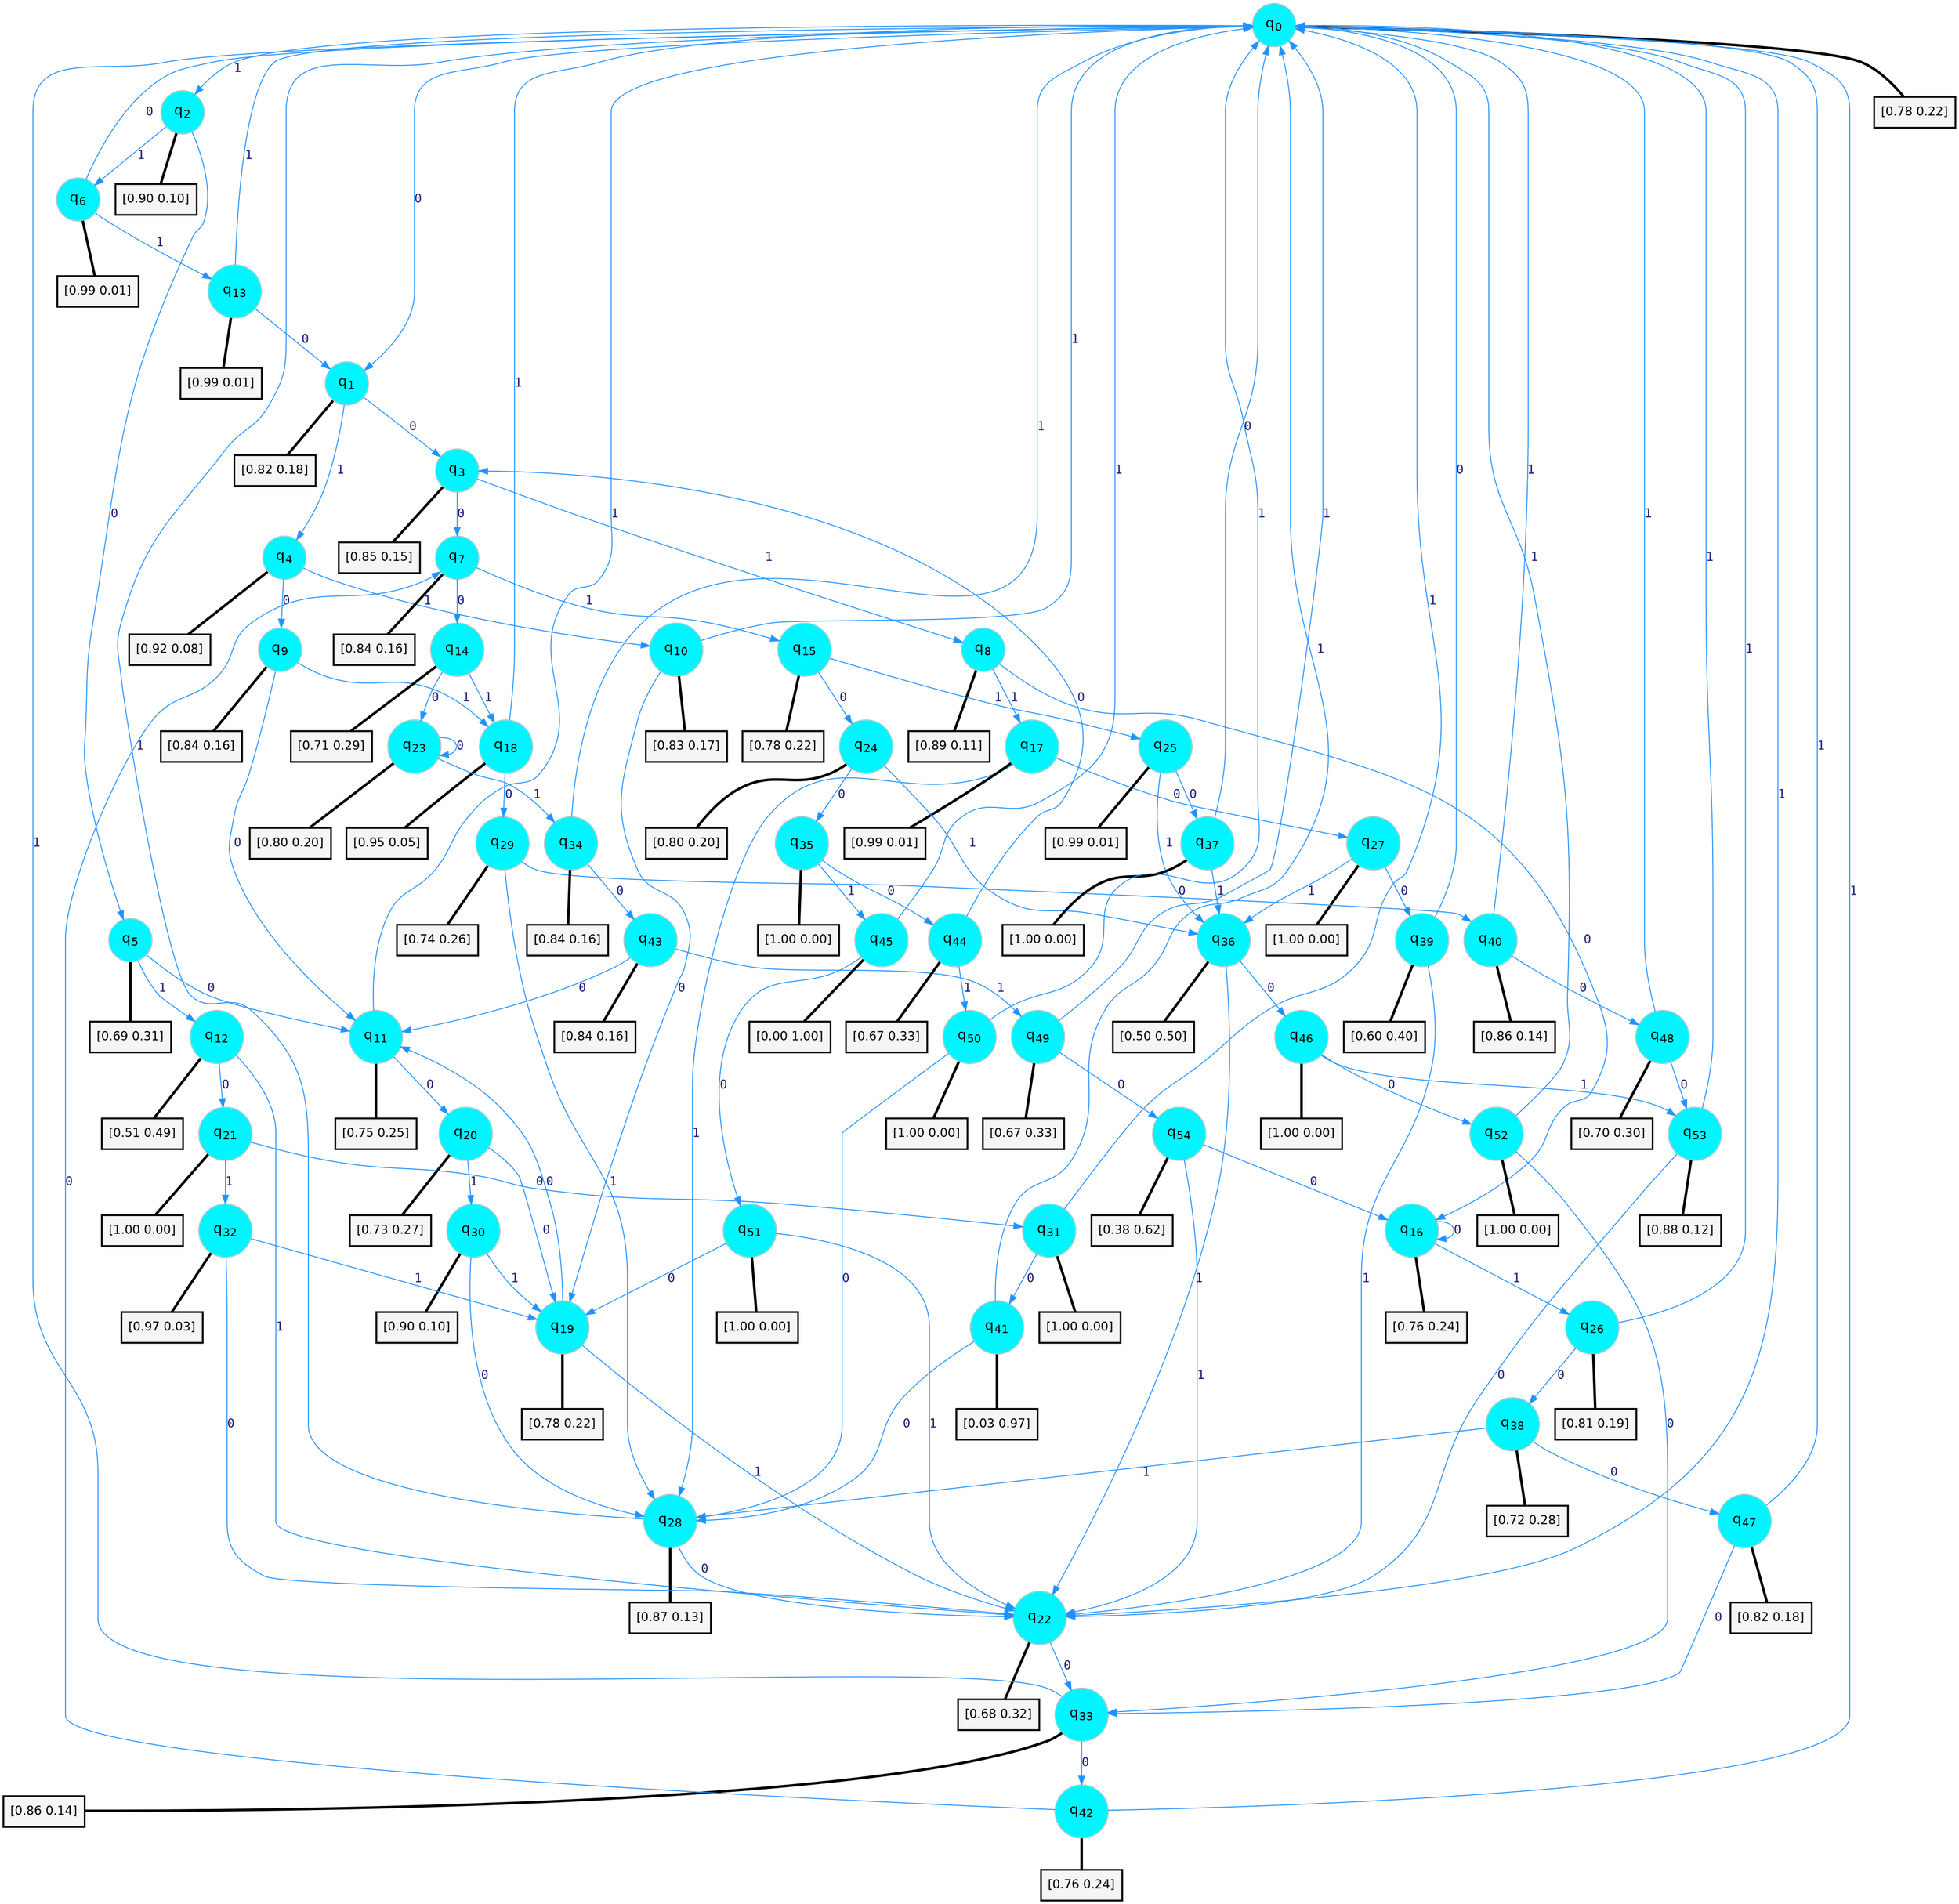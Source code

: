 digraph G {
graph [
bgcolor=transparent, dpi=300, rankdir=TD, size="40,25"];
node [
color=gray, fillcolor=turquoise1, fontcolor=black, fontname=Helvetica, fontsize=16, fontweight=bold, shape=circle, style=filled];
edge [
arrowsize=1, color=dodgerblue1, fontcolor=midnightblue, fontname=courier, fontweight=bold, penwidth=1, style=solid, weight=20];
0[label=<q<SUB>0</SUB>>];
1[label=<q<SUB>1</SUB>>];
2[label=<q<SUB>2</SUB>>];
3[label=<q<SUB>3</SUB>>];
4[label=<q<SUB>4</SUB>>];
5[label=<q<SUB>5</SUB>>];
6[label=<q<SUB>6</SUB>>];
7[label=<q<SUB>7</SUB>>];
8[label=<q<SUB>8</SUB>>];
9[label=<q<SUB>9</SUB>>];
10[label=<q<SUB>10</SUB>>];
11[label=<q<SUB>11</SUB>>];
12[label=<q<SUB>12</SUB>>];
13[label=<q<SUB>13</SUB>>];
14[label=<q<SUB>14</SUB>>];
15[label=<q<SUB>15</SUB>>];
16[label=<q<SUB>16</SUB>>];
17[label=<q<SUB>17</SUB>>];
18[label=<q<SUB>18</SUB>>];
19[label=<q<SUB>19</SUB>>];
20[label=<q<SUB>20</SUB>>];
21[label=<q<SUB>21</SUB>>];
22[label=<q<SUB>22</SUB>>];
23[label=<q<SUB>23</SUB>>];
24[label=<q<SUB>24</SUB>>];
25[label=<q<SUB>25</SUB>>];
26[label=<q<SUB>26</SUB>>];
27[label=<q<SUB>27</SUB>>];
28[label=<q<SUB>28</SUB>>];
29[label=<q<SUB>29</SUB>>];
30[label=<q<SUB>30</SUB>>];
31[label=<q<SUB>31</SUB>>];
32[label=<q<SUB>32</SUB>>];
33[label=<q<SUB>33</SUB>>];
34[label=<q<SUB>34</SUB>>];
35[label=<q<SUB>35</SUB>>];
36[label=<q<SUB>36</SUB>>];
37[label=<q<SUB>37</SUB>>];
38[label=<q<SUB>38</SUB>>];
39[label=<q<SUB>39</SUB>>];
40[label=<q<SUB>40</SUB>>];
41[label=<q<SUB>41</SUB>>];
42[label=<q<SUB>42</SUB>>];
43[label=<q<SUB>43</SUB>>];
44[label=<q<SUB>44</SUB>>];
45[label=<q<SUB>45</SUB>>];
46[label=<q<SUB>46</SUB>>];
47[label=<q<SUB>47</SUB>>];
48[label=<q<SUB>48</SUB>>];
49[label=<q<SUB>49</SUB>>];
50[label=<q<SUB>50</SUB>>];
51[label=<q<SUB>51</SUB>>];
52[label=<q<SUB>52</SUB>>];
53[label=<q<SUB>53</SUB>>];
54[label=<q<SUB>54</SUB>>];
55[label="[0.78 0.22]", shape=box,fontcolor=black, fontname=Helvetica, fontsize=14, penwidth=2, fillcolor=whitesmoke,color=black];
56[label="[0.82 0.18]", shape=box,fontcolor=black, fontname=Helvetica, fontsize=14, penwidth=2, fillcolor=whitesmoke,color=black];
57[label="[0.90 0.10]", shape=box,fontcolor=black, fontname=Helvetica, fontsize=14, penwidth=2, fillcolor=whitesmoke,color=black];
58[label="[0.85 0.15]", shape=box,fontcolor=black, fontname=Helvetica, fontsize=14, penwidth=2, fillcolor=whitesmoke,color=black];
59[label="[0.92 0.08]", shape=box,fontcolor=black, fontname=Helvetica, fontsize=14, penwidth=2, fillcolor=whitesmoke,color=black];
60[label="[0.69 0.31]", shape=box,fontcolor=black, fontname=Helvetica, fontsize=14, penwidth=2, fillcolor=whitesmoke,color=black];
61[label="[0.99 0.01]", shape=box,fontcolor=black, fontname=Helvetica, fontsize=14, penwidth=2, fillcolor=whitesmoke,color=black];
62[label="[0.84 0.16]", shape=box,fontcolor=black, fontname=Helvetica, fontsize=14, penwidth=2, fillcolor=whitesmoke,color=black];
63[label="[0.89 0.11]", shape=box,fontcolor=black, fontname=Helvetica, fontsize=14, penwidth=2, fillcolor=whitesmoke,color=black];
64[label="[0.84 0.16]", shape=box,fontcolor=black, fontname=Helvetica, fontsize=14, penwidth=2, fillcolor=whitesmoke,color=black];
65[label="[0.83 0.17]", shape=box,fontcolor=black, fontname=Helvetica, fontsize=14, penwidth=2, fillcolor=whitesmoke,color=black];
66[label="[0.75 0.25]", shape=box,fontcolor=black, fontname=Helvetica, fontsize=14, penwidth=2, fillcolor=whitesmoke,color=black];
67[label="[0.51 0.49]", shape=box,fontcolor=black, fontname=Helvetica, fontsize=14, penwidth=2, fillcolor=whitesmoke,color=black];
68[label="[0.99 0.01]", shape=box,fontcolor=black, fontname=Helvetica, fontsize=14, penwidth=2, fillcolor=whitesmoke,color=black];
69[label="[0.71 0.29]", shape=box,fontcolor=black, fontname=Helvetica, fontsize=14, penwidth=2, fillcolor=whitesmoke,color=black];
70[label="[0.78 0.22]", shape=box,fontcolor=black, fontname=Helvetica, fontsize=14, penwidth=2, fillcolor=whitesmoke,color=black];
71[label="[0.76 0.24]", shape=box,fontcolor=black, fontname=Helvetica, fontsize=14, penwidth=2, fillcolor=whitesmoke,color=black];
72[label="[0.99 0.01]", shape=box,fontcolor=black, fontname=Helvetica, fontsize=14, penwidth=2, fillcolor=whitesmoke,color=black];
73[label="[0.95 0.05]", shape=box,fontcolor=black, fontname=Helvetica, fontsize=14, penwidth=2, fillcolor=whitesmoke,color=black];
74[label="[0.78 0.22]", shape=box,fontcolor=black, fontname=Helvetica, fontsize=14, penwidth=2, fillcolor=whitesmoke,color=black];
75[label="[0.73 0.27]", shape=box,fontcolor=black, fontname=Helvetica, fontsize=14, penwidth=2, fillcolor=whitesmoke,color=black];
76[label="[1.00 0.00]", shape=box,fontcolor=black, fontname=Helvetica, fontsize=14, penwidth=2, fillcolor=whitesmoke,color=black];
77[label="[0.68 0.32]", shape=box,fontcolor=black, fontname=Helvetica, fontsize=14, penwidth=2, fillcolor=whitesmoke,color=black];
78[label="[0.80 0.20]", shape=box,fontcolor=black, fontname=Helvetica, fontsize=14, penwidth=2, fillcolor=whitesmoke,color=black];
79[label="[0.80 0.20]", shape=box,fontcolor=black, fontname=Helvetica, fontsize=14, penwidth=2, fillcolor=whitesmoke,color=black];
80[label="[0.99 0.01]", shape=box,fontcolor=black, fontname=Helvetica, fontsize=14, penwidth=2, fillcolor=whitesmoke,color=black];
81[label="[0.81 0.19]", shape=box,fontcolor=black, fontname=Helvetica, fontsize=14, penwidth=2, fillcolor=whitesmoke,color=black];
82[label="[1.00 0.00]", shape=box,fontcolor=black, fontname=Helvetica, fontsize=14, penwidth=2, fillcolor=whitesmoke,color=black];
83[label="[0.87 0.13]", shape=box,fontcolor=black, fontname=Helvetica, fontsize=14, penwidth=2, fillcolor=whitesmoke,color=black];
84[label="[0.74 0.26]", shape=box,fontcolor=black, fontname=Helvetica, fontsize=14, penwidth=2, fillcolor=whitesmoke,color=black];
85[label="[0.90 0.10]", shape=box,fontcolor=black, fontname=Helvetica, fontsize=14, penwidth=2, fillcolor=whitesmoke,color=black];
86[label="[1.00 0.00]", shape=box,fontcolor=black, fontname=Helvetica, fontsize=14, penwidth=2, fillcolor=whitesmoke,color=black];
87[label="[0.97 0.03]", shape=box,fontcolor=black, fontname=Helvetica, fontsize=14, penwidth=2, fillcolor=whitesmoke,color=black];
88[label="[0.86 0.14]", shape=box,fontcolor=black, fontname=Helvetica, fontsize=14, penwidth=2, fillcolor=whitesmoke,color=black];
89[label="[0.84 0.16]", shape=box,fontcolor=black, fontname=Helvetica, fontsize=14, penwidth=2, fillcolor=whitesmoke,color=black];
90[label="[1.00 0.00]", shape=box,fontcolor=black, fontname=Helvetica, fontsize=14, penwidth=2, fillcolor=whitesmoke,color=black];
91[label="[0.50 0.50]", shape=box,fontcolor=black, fontname=Helvetica, fontsize=14, penwidth=2, fillcolor=whitesmoke,color=black];
92[label="[1.00 0.00]", shape=box,fontcolor=black, fontname=Helvetica, fontsize=14, penwidth=2, fillcolor=whitesmoke,color=black];
93[label="[0.72 0.28]", shape=box,fontcolor=black, fontname=Helvetica, fontsize=14, penwidth=2, fillcolor=whitesmoke,color=black];
94[label="[0.60 0.40]", shape=box,fontcolor=black, fontname=Helvetica, fontsize=14, penwidth=2, fillcolor=whitesmoke,color=black];
95[label="[0.86 0.14]", shape=box,fontcolor=black, fontname=Helvetica, fontsize=14, penwidth=2, fillcolor=whitesmoke,color=black];
96[label="[0.03 0.97]", shape=box,fontcolor=black, fontname=Helvetica, fontsize=14, penwidth=2, fillcolor=whitesmoke,color=black];
97[label="[0.76 0.24]", shape=box,fontcolor=black, fontname=Helvetica, fontsize=14, penwidth=2, fillcolor=whitesmoke,color=black];
98[label="[0.84 0.16]", shape=box,fontcolor=black, fontname=Helvetica, fontsize=14, penwidth=2, fillcolor=whitesmoke,color=black];
99[label="[0.67 0.33]", shape=box,fontcolor=black, fontname=Helvetica, fontsize=14, penwidth=2, fillcolor=whitesmoke,color=black];
100[label="[0.00 1.00]", shape=box,fontcolor=black, fontname=Helvetica, fontsize=14, penwidth=2, fillcolor=whitesmoke,color=black];
101[label="[1.00 0.00]", shape=box,fontcolor=black, fontname=Helvetica, fontsize=14, penwidth=2, fillcolor=whitesmoke,color=black];
102[label="[0.82 0.18]", shape=box,fontcolor=black, fontname=Helvetica, fontsize=14, penwidth=2, fillcolor=whitesmoke,color=black];
103[label="[0.70 0.30]", shape=box,fontcolor=black, fontname=Helvetica, fontsize=14, penwidth=2, fillcolor=whitesmoke,color=black];
104[label="[0.67 0.33]", shape=box,fontcolor=black, fontname=Helvetica, fontsize=14, penwidth=2, fillcolor=whitesmoke,color=black];
105[label="[1.00 0.00]", shape=box,fontcolor=black, fontname=Helvetica, fontsize=14, penwidth=2, fillcolor=whitesmoke,color=black];
106[label="[1.00 0.00]", shape=box,fontcolor=black, fontname=Helvetica, fontsize=14, penwidth=2, fillcolor=whitesmoke,color=black];
107[label="[1.00 0.00]", shape=box,fontcolor=black, fontname=Helvetica, fontsize=14, penwidth=2, fillcolor=whitesmoke,color=black];
108[label="[0.88 0.12]", shape=box,fontcolor=black, fontname=Helvetica, fontsize=14, penwidth=2, fillcolor=whitesmoke,color=black];
109[label="[0.38 0.62]", shape=box,fontcolor=black, fontname=Helvetica, fontsize=14, penwidth=2, fillcolor=whitesmoke,color=black];
0->1 [label=0];
0->2 [label=1];
0->55 [arrowhead=none, penwidth=3,color=black];
1->3 [label=0];
1->4 [label=1];
1->56 [arrowhead=none, penwidth=3,color=black];
2->5 [label=0];
2->6 [label=1];
2->57 [arrowhead=none, penwidth=3,color=black];
3->7 [label=0];
3->8 [label=1];
3->58 [arrowhead=none, penwidth=3,color=black];
4->9 [label=0];
4->10 [label=1];
4->59 [arrowhead=none, penwidth=3,color=black];
5->11 [label=0];
5->12 [label=1];
5->60 [arrowhead=none, penwidth=3,color=black];
6->0 [label=0];
6->13 [label=1];
6->61 [arrowhead=none, penwidth=3,color=black];
7->14 [label=0];
7->15 [label=1];
7->62 [arrowhead=none, penwidth=3,color=black];
8->16 [label=0];
8->17 [label=1];
8->63 [arrowhead=none, penwidth=3,color=black];
9->11 [label=0];
9->18 [label=1];
9->64 [arrowhead=none, penwidth=3,color=black];
10->19 [label=0];
10->0 [label=1];
10->65 [arrowhead=none, penwidth=3,color=black];
11->20 [label=0];
11->0 [label=1];
11->66 [arrowhead=none, penwidth=3,color=black];
12->21 [label=0];
12->22 [label=1];
12->67 [arrowhead=none, penwidth=3,color=black];
13->1 [label=0];
13->0 [label=1];
13->68 [arrowhead=none, penwidth=3,color=black];
14->23 [label=0];
14->18 [label=1];
14->69 [arrowhead=none, penwidth=3,color=black];
15->24 [label=0];
15->25 [label=1];
15->70 [arrowhead=none, penwidth=3,color=black];
16->16 [label=0];
16->26 [label=1];
16->71 [arrowhead=none, penwidth=3,color=black];
17->27 [label=0];
17->28 [label=1];
17->72 [arrowhead=none, penwidth=3,color=black];
18->29 [label=0];
18->0 [label=1];
18->73 [arrowhead=none, penwidth=3,color=black];
19->11 [label=0];
19->22 [label=1];
19->74 [arrowhead=none, penwidth=3,color=black];
20->19 [label=0];
20->30 [label=1];
20->75 [arrowhead=none, penwidth=3,color=black];
21->31 [label=0];
21->32 [label=1];
21->76 [arrowhead=none, penwidth=3,color=black];
22->33 [label=0];
22->0 [label=1];
22->77 [arrowhead=none, penwidth=3,color=black];
23->23 [label=0];
23->34 [label=1];
23->78 [arrowhead=none, penwidth=3,color=black];
24->35 [label=0];
24->36 [label=1];
24->79 [arrowhead=none, penwidth=3,color=black];
25->37 [label=0];
25->36 [label=1];
25->80 [arrowhead=none, penwidth=3,color=black];
26->38 [label=0];
26->0 [label=1];
26->81 [arrowhead=none, penwidth=3,color=black];
27->39 [label=0];
27->36 [label=1];
27->82 [arrowhead=none, penwidth=3,color=black];
28->22 [label=0];
28->0 [label=1];
28->83 [arrowhead=none, penwidth=3,color=black];
29->40 [label=0];
29->28 [label=1];
29->84 [arrowhead=none, penwidth=3,color=black];
30->28 [label=0];
30->19 [label=1];
30->85 [arrowhead=none, penwidth=3,color=black];
31->41 [label=0];
31->0 [label=1];
31->86 [arrowhead=none, penwidth=3,color=black];
32->22 [label=0];
32->19 [label=1];
32->87 [arrowhead=none, penwidth=3,color=black];
33->42 [label=0];
33->0 [label=1];
33->88 [arrowhead=none, penwidth=3,color=black];
34->43 [label=0];
34->0 [label=1];
34->89 [arrowhead=none, penwidth=3,color=black];
35->44 [label=0];
35->45 [label=1];
35->90 [arrowhead=none, penwidth=3,color=black];
36->46 [label=0];
36->22 [label=1];
36->91 [arrowhead=none, penwidth=3,color=black];
37->0 [label=0];
37->36 [label=1];
37->92 [arrowhead=none, penwidth=3,color=black];
38->47 [label=0];
38->28 [label=1];
38->93 [arrowhead=none, penwidth=3,color=black];
39->0 [label=0];
39->22 [label=1];
39->94 [arrowhead=none, penwidth=3,color=black];
40->48 [label=0];
40->0 [label=1];
40->95 [arrowhead=none, penwidth=3,color=black];
41->28 [label=0];
41->0 [label=1];
41->96 [arrowhead=none, penwidth=3,color=black];
42->7 [label=0];
42->0 [label=1];
42->97 [arrowhead=none, penwidth=3,color=black];
43->11 [label=0];
43->49 [label=1];
43->98 [arrowhead=none, penwidth=3,color=black];
44->3 [label=0];
44->50 [label=1];
44->99 [arrowhead=none, penwidth=3,color=black];
45->51 [label=0];
45->0 [label=1];
45->100 [arrowhead=none, penwidth=3,color=black];
46->52 [label=0];
46->53 [label=1];
46->101 [arrowhead=none, penwidth=3,color=black];
47->33 [label=0];
47->0 [label=1];
47->102 [arrowhead=none, penwidth=3,color=black];
48->53 [label=0];
48->0 [label=1];
48->103 [arrowhead=none, penwidth=3,color=black];
49->54 [label=0];
49->0 [label=1];
49->104 [arrowhead=none, penwidth=3,color=black];
50->28 [label=0];
50->0 [label=1];
50->105 [arrowhead=none, penwidth=3,color=black];
51->19 [label=0];
51->22 [label=1];
51->106 [arrowhead=none, penwidth=3,color=black];
52->33 [label=0];
52->0 [label=1];
52->107 [arrowhead=none, penwidth=3,color=black];
53->22 [label=0];
53->0 [label=1];
53->108 [arrowhead=none, penwidth=3,color=black];
54->16 [label=0];
54->22 [label=1];
54->109 [arrowhead=none, penwidth=3,color=black];
}

